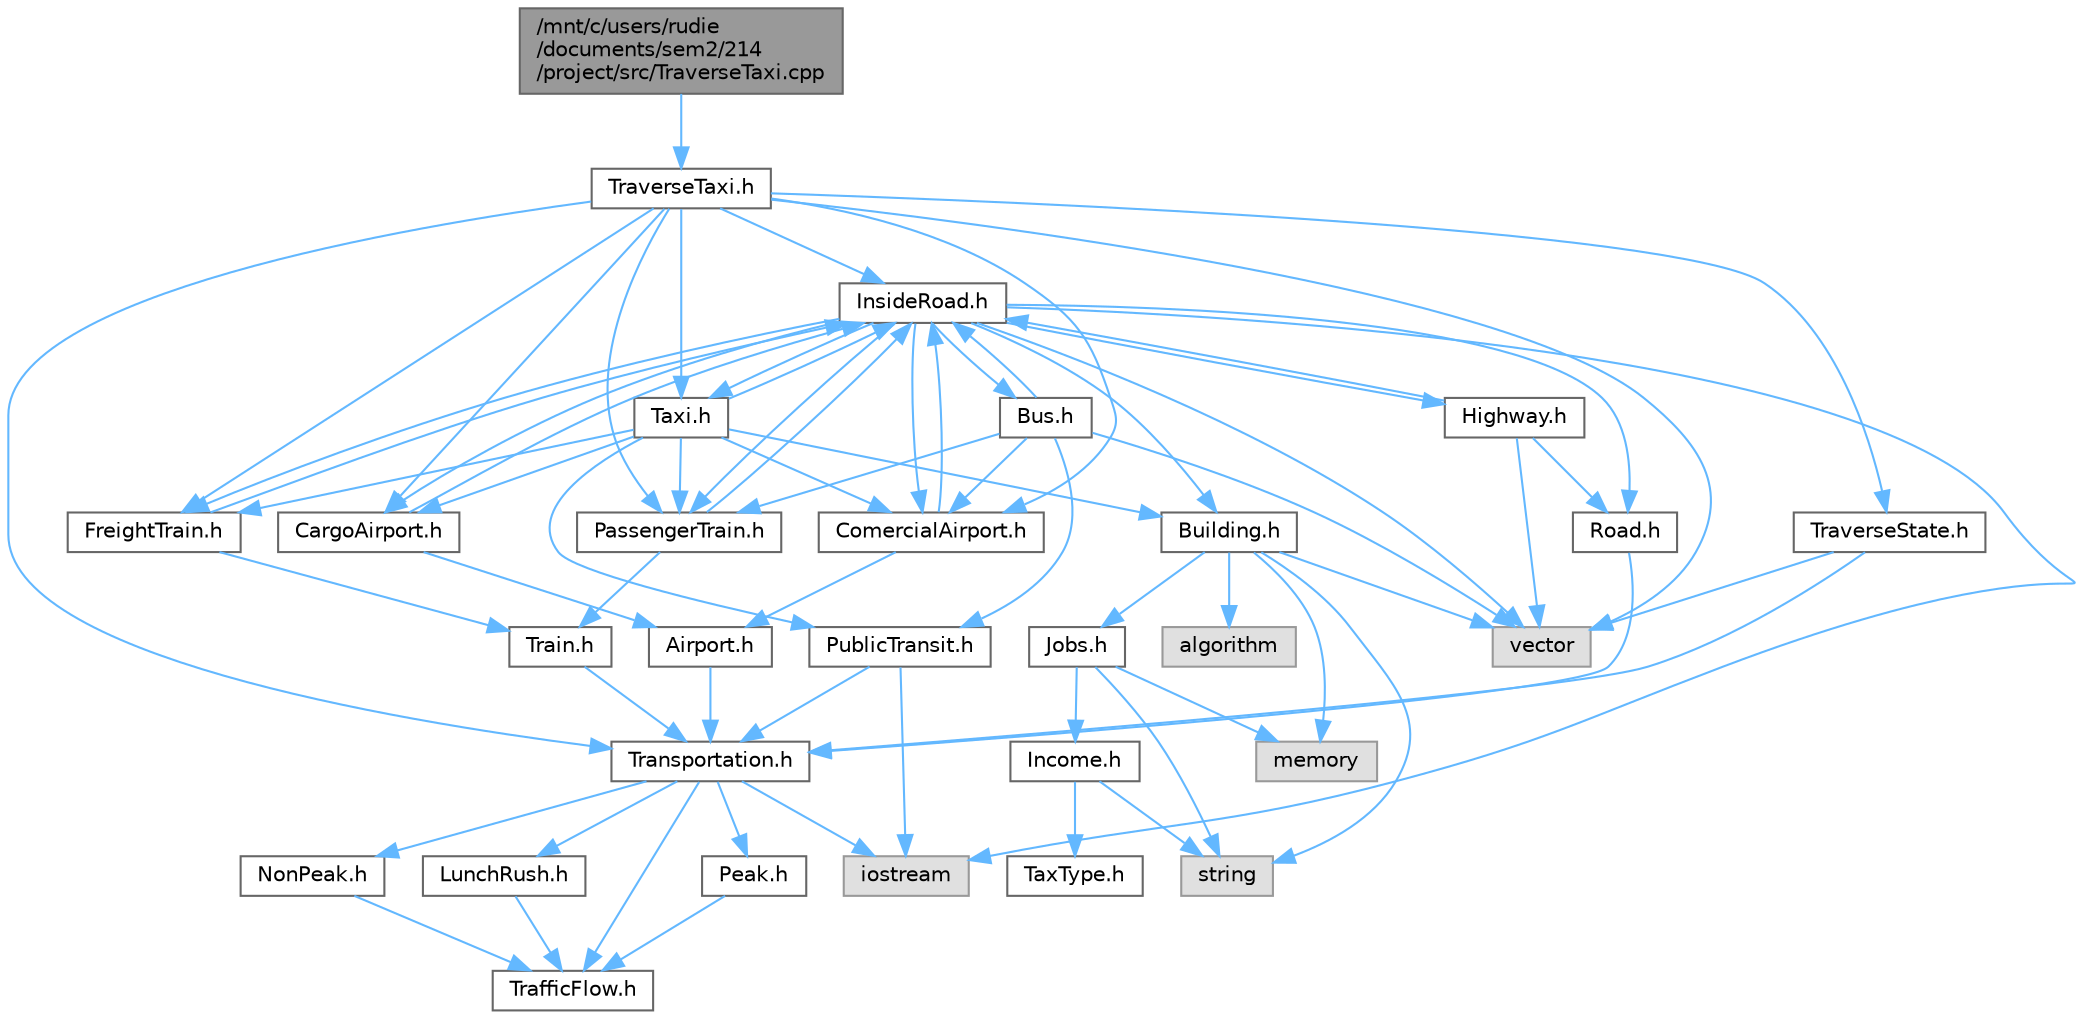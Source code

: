 digraph "/mnt/c/users/rudie/documents/sem2/214/project/src/TraverseTaxi.cpp"
{
 // LATEX_PDF_SIZE
  bgcolor="transparent";
  edge [fontname=Helvetica,fontsize=10,labelfontname=Helvetica,labelfontsize=10];
  node [fontname=Helvetica,fontsize=10,shape=box,height=0.2,width=0.4];
  Node1 [id="Node000001",label="/mnt/c/users/rudie\l/documents/sem2/214\l/project/src/TraverseTaxi.cpp",height=0.2,width=0.4,color="gray40", fillcolor="grey60", style="filled", fontcolor="black",tooltip="Implementation of the TraverseTaxi class."];
  Node1 -> Node2 [id="edge70_Node000001_Node000002",color="steelblue1",style="solid",tooltip=" "];
  Node2 [id="Node000002",label="TraverseTaxi.h",height=0.2,width=0.4,color="grey40", fillcolor="white", style="filled",URL="$TraverseTaxi_8h.html",tooltip="Header file for the TraverseTaxi class."];
  Node2 -> Node3 [id="edge71_Node000002_Node000003",color="steelblue1",style="solid",tooltip=" "];
  Node3 [id="Node000003",label="vector",height=0.2,width=0.4,color="grey60", fillcolor="#E0E0E0", style="filled",tooltip=" "];
  Node2 -> Node4 [id="edge72_Node000002_Node000004",color="steelblue1",style="solid",tooltip=" "];
  Node4 [id="Node000004",label="TraverseState.h",height=0.2,width=0.4,color="grey40", fillcolor="white", style="filled",URL="$TraverseState_8h.html",tooltip="Defines the TraverseState class and its interface for traversing through Transportation elements."];
  Node4 -> Node3 [id="edge73_Node000004_Node000003",color="steelblue1",style="solid",tooltip=" "];
  Node4 -> Node5 [id="edge74_Node000004_Node000005",color="steelblue1",style="solid",tooltip=" "];
  Node5 [id="Node000005",label="Transportation.h",height=0.2,width=0.4,color="grey40", fillcolor="white", style="filled",URL="$Transportation_8h.html",tooltip="Header file for the Transportation class."];
  Node5 -> Node6 [id="edge75_Node000005_Node000006",color="steelblue1",style="solid",tooltip=" "];
  Node6 [id="Node000006",label="iostream",height=0.2,width=0.4,color="grey60", fillcolor="#E0E0E0", style="filled",tooltip=" "];
  Node5 -> Node7 [id="edge76_Node000005_Node000007",color="steelblue1",style="solid",tooltip=" "];
  Node7 [id="Node000007",label="TrafficFlow.h",height=0.2,width=0.4,color="grey40", fillcolor="white", style="filled",URL="$TrafficFlow_8h.html",tooltip="Defines the TrafficFlow interface for traffic flow measurement."];
  Node5 -> Node8 [id="edge77_Node000005_Node000008",color="steelblue1",style="solid",tooltip=" "];
  Node8 [id="Node000008",label="Peak.h",height=0.2,width=0.4,color="grey40", fillcolor="white", style="filled",URL="$Peak_8h.html",tooltip="Header file for the Peak class, which inherits from TrafficFlow."];
  Node8 -> Node7 [id="edge78_Node000008_Node000007",color="steelblue1",style="solid",tooltip=" "];
  Node5 -> Node9 [id="edge79_Node000005_Node000009",color="steelblue1",style="solid",tooltip=" "];
  Node9 [id="Node000009",label="NonPeak.h",height=0.2,width=0.4,color="grey40", fillcolor="white", style="filled",URL="$NonPeak_8h.html",tooltip="Header file for the NonPeak class."];
  Node9 -> Node7 [id="edge80_Node000009_Node000007",color="steelblue1",style="solid",tooltip=" "];
  Node5 -> Node10 [id="edge81_Node000005_Node000010",color="steelblue1",style="solid",tooltip=" "];
  Node10 [id="Node000010",label="LunchRush.h",height=0.2,width=0.4,color="grey40", fillcolor="white", style="filled",URL="$LunchRush_8h.html",tooltip="Header file for the LunchRush class."];
  Node10 -> Node7 [id="edge82_Node000010_Node000007",color="steelblue1",style="solid",tooltip=" "];
  Node2 -> Node5 [id="edge83_Node000002_Node000005",color="steelblue1",style="solid",tooltip=" "];
  Node2 -> Node11 [id="edge84_Node000002_Node000011",color="steelblue1",style="solid",tooltip=" "];
  Node11 [id="Node000011",label="InsideRoad.h",height=0.2,width=0.4,color="grey40", fillcolor="white", style="filled",URL="$InsideRoad_8h.html",tooltip="Header file for the InsideRoad class."];
  Node11 -> Node3 [id="edge85_Node000011_Node000003",color="steelblue1",style="solid",tooltip=" "];
  Node11 -> Node6 [id="edge86_Node000011_Node000006",color="steelblue1",style="solid",tooltip=" "];
  Node11 -> Node12 [id="edge87_Node000011_Node000012",color="steelblue1",style="solid",tooltip=" "];
  Node12 [id="Node000012",label="Road.h",height=0.2,width=0.4,color="grey40", fillcolor="white", style="filled",URL="$Road_8h.html",tooltip="Defines the Road class which inherits from the Transportation class."];
  Node12 -> Node5 [id="edge88_Node000012_Node000005",color="steelblue1",style="solid",tooltip=" "];
  Node11 -> Node13 [id="edge89_Node000011_Node000013",color="steelblue1",style="solid",tooltip=" "];
  Node13 [id="Node000013",label="Highway.h",height=0.2,width=0.4,color="grey40", fillcolor="white", style="filled",URL="$Highway_8h.html",tooltip="Header file for the Highway class."];
  Node13 -> Node3 [id="edge90_Node000013_Node000003",color="steelblue1",style="solid",tooltip=" "];
  Node13 -> Node12 [id="edge91_Node000013_Node000012",color="steelblue1",style="solid",tooltip=" "];
  Node13 -> Node11 [id="edge92_Node000013_Node000011",color="steelblue1",style="solid",tooltip=" "];
  Node11 -> Node14 [id="edge93_Node000011_Node000014",color="steelblue1",style="solid",tooltip=" "];
  Node14 [id="Node000014",label="Bus.h",height=0.2,width=0.4,color="grey40", fillcolor="white", style="filled",URL="$Bus_8h.html",tooltip="Header file for the Bus class."];
  Node14 -> Node3 [id="edge94_Node000014_Node000003",color="steelblue1",style="solid",tooltip=" "];
  Node14 -> Node15 [id="edge95_Node000014_Node000015",color="steelblue1",style="solid",tooltip=" "];
  Node15 [id="Node000015",label="PublicTransit.h",height=0.2,width=0.4,color="grey40", fillcolor="white", style="filled",URL="$PublicTransit_8h.html",tooltip="Header file for the PublicTransit class."];
  Node15 -> Node6 [id="edge96_Node000015_Node000006",color="steelblue1",style="solid",tooltip=" "];
  Node15 -> Node5 [id="edge97_Node000015_Node000005",color="steelblue1",style="solid",tooltip=" "];
  Node14 -> Node11 [id="edge98_Node000014_Node000011",color="steelblue1",style="solid",tooltip=" "];
  Node14 -> Node16 [id="edge99_Node000014_Node000016",color="steelblue1",style="solid",tooltip=" "];
  Node16 [id="Node000016",label="ComercialAirport.h",height=0.2,width=0.4,color="grey40", fillcolor="white", style="filled",URL="$ComercialAirport_8h.html",tooltip="Defines the ComercialAirport class which inherits from the Airport class."];
  Node16 -> Node17 [id="edge100_Node000016_Node000017",color="steelblue1",style="solid",tooltip=" "];
  Node17 [id="Node000017",label="Airport.h",height=0.2,width=0.4,color="grey40", fillcolor="white", style="filled",URL="$Airport_8h.html",tooltip="Defines the Airport class which inherits from the Transportation class."];
  Node17 -> Node5 [id="edge101_Node000017_Node000005",color="steelblue1",style="solid",tooltip=" "];
  Node16 -> Node11 [id="edge102_Node000016_Node000011",color="steelblue1",style="solid",tooltip=" "];
  Node14 -> Node18 [id="edge103_Node000014_Node000018",color="steelblue1",style="solid",tooltip=" "];
  Node18 [id="Node000018",label="PassengerTrain.h",height=0.2,width=0.4,color="grey40", fillcolor="white", style="filled",URL="$PassengerTrain_8h.html",tooltip="Header file for the PassengerTrain class."];
  Node18 -> Node19 [id="edge104_Node000018_Node000019",color="steelblue1",style="solid",tooltip=" "];
  Node19 [id="Node000019",label="Train.h",height=0.2,width=0.4,color="grey40", fillcolor="white", style="filled",URL="$Train_8h.html",tooltip="Header file for the Train class."];
  Node19 -> Node5 [id="edge105_Node000019_Node000005",color="steelblue1",style="solid",tooltip=" "];
  Node18 -> Node11 [id="edge106_Node000018_Node000011",color="steelblue1",style="solid",tooltip=" "];
  Node11 -> Node20 [id="edge107_Node000011_Node000020",color="steelblue1",style="solid",tooltip=" "];
  Node20 [id="Node000020",label="Taxi.h",height=0.2,width=0.4,color="grey40", fillcolor="white", style="filled",URL="$Taxi_8h.html",tooltip="Header file for the Taxi class, which represents a taxi in a public transit system."];
  Node20 -> Node15 [id="edge108_Node000020_Node000015",color="steelblue1",style="solid",tooltip=" "];
  Node20 -> Node11 [id="edge109_Node000020_Node000011",color="steelblue1",style="solid",tooltip=" "];
  Node20 -> Node16 [id="edge110_Node000020_Node000016",color="steelblue1",style="solid",tooltip=" "];
  Node20 -> Node21 [id="edge111_Node000020_Node000021",color="steelblue1",style="solid",tooltip=" "];
  Node21 [id="Node000021",label="CargoAirport.h",height=0.2,width=0.4,color="grey40", fillcolor="white", style="filled",URL="$CargoAirport_8h.html",tooltip="Header file for the CargoAirport class."];
  Node21 -> Node17 [id="edge112_Node000021_Node000017",color="steelblue1",style="solid",tooltip=" "];
  Node21 -> Node11 [id="edge113_Node000021_Node000011",color="steelblue1",style="solid",tooltip=" "];
  Node20 -> Node22 [id="edge114_Node000020_Node000022",color="steelblue1",style="solid",tooltip=" "];
  Node22 [id="Node000022",label="FreightTrain.h",height=0.2,width=0.4,color="grey40", fillcolor="white", style="filled",URL="$FreightTrain_8h.html",tooltip="Header file for the FreightTrain class."];
  Node22 -> Node19 [id="edge115_Node000022_Node000019",color="steelblue1",style="solid",tooltip=" "];
  Node22 -> Node11 [id="edge116_Node000022_Node000011",color="steelblue1",style="solid",tooltip=" "];
  Node20 -> Node18 [id="edge117_Node000020_Node000018",color="steelblue1",style="solid",tooltip=" "];
  Node20 -> Node23 [id="edge118_Node000020_Node000023",color="steelblue1",style="solid",tooltip=" "];
  Node23 [id="Node000023",label="Building.h",height=0.2,width=0.4,color="grey40", fillcolor="white", style="filled",URL="$Building_8h.html",tooltip="Definition of the Building class."];
  Node23 -> Node24 [id="edge119_Node000023_Node000024",color="steelblue1",style="solid",tooltip=" "];
  Node24 [id="Node000024",label="string",height=0.2,width=0.4,color="grey60", fillcolor="#E0E0E0", style="filled",tooltip=" "];
  Node23 -> Node3 [id="edge120_Node000023_Node000003",color="steelblue1",style="solid",tooltip=" "];
  Node23 -> Node25 [id="edge121_Node000023_Node000025",color="steelblue1",style="solid",tooltip=" "];
  Node25 [id="Node000025",label="memory",height=0.2,width=0.4,color="grey60", fillcolor="#E0E0E0", style="filled",tooltip=" "];
  Node23 -> Node26 [id="edge122_Node000023_Node000026",color="steelblue1",style="solid",tooltip=" "];
  Node26 [id="Node000026",label="algorithm",height=0.2,width=0.4,color="grey60", fillcolor="#E0E0E0", style="filled",tooltip=" "];
  Node23 -> Node27 [id="edge123_Node000023_Node000027",color="steelblue1",style="solid",tooltip=" "];
  Node27 [id="Node000027",label="Jobs.h",height=0.2,width=0.4,color="grey40", fillcolor="white", style="filled",URL="$Jobs_8h.html",tooltip="Definition of the Jobs class."];
  Node27 -> Node25 [id="edge124_Node000027_Node000025",color="steelblue1",style="solid",tooltip=" "];
  Node27 -> Node28 [id="edge125_Node000027_Node000028",color="steelblue1",style="solid",tooltip=" "];
  Node28 [id="Node000028",label="Income.h",height=0.2,width=0.4,color="grey40", fillcolor="white", style="filled",URL="$Income_8h.html",tooltip="Definition of the Income class."];
  Node28 -> Node29 [id="edge126_Node000028_Node000029",color="steelblue1",style="solid",tooltip=" "];
  Node29 [id="Node000029",label="TaxType.h",height=0.2,width=0.4,color="grey40", fillcolor="white", style="filled",URL="$TaxType_8h_source.html",tooltip=" "];
  Node28 -> Node24 [id="edge127_Node000028_Node000024",color="steelblue1",style="solid",tooltip=" "];
  Node27 -> Node24 [id="edge128_Node000027_Node000024",color="steelblue1",style="solid",tooltip=" "];
  Node11 -> Node16 [id="edge129_Node000011_Node000016",color="steelblue1",style="solid",tooltip=" "];
  Node11 -> Node21 [id="edge130_Node000011_Node000021",color="steelblue1",style="solid",tooltip=" "];
  Node11 -> Node18 [id="edge131_Node000011_Node000018",color="steelblue1",style="solid",tooltip=" "];
  Node11 -> Node22 [id="edge132_Node000011_Node000022",color="steelblue1",style="solid",tooltip=" "];
  Node11 -> Node23 [id="edge133_Node000011_Node000023",color="steelblue1",style="solid",tooltip=" "];
  Node2 -> Node16 [id="edge134_Node000002_Node000016",color="steelblue1",style="solid",tooltip=" "];
  Node2 -> Node21 [id="edge135_Node000002_Node000021",color="steelblue1",style="solid",tooltip=" "];
  Node2 -> Node18 [id="edge136_Node000002_Node000018",color="steelblue1",style="solid",tooltip=" "];
  Node2 -> Node22 [id="edge137_Node000002_Node000022",color="steelblue1",style="solid",tooltip=" "];
  Node2 -> Node20 [id="edge138_Node000002_Node000020",color="steelblue1",style="solid",tooltip=" "];
}
